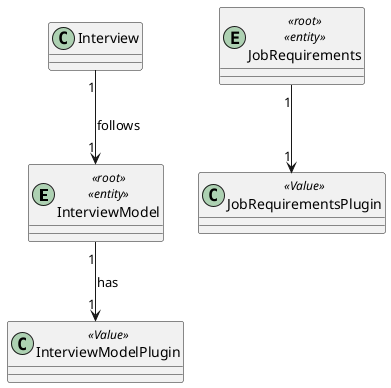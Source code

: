 @startuml

entity InterviewModel<<root>> <<entity>> {

}

class InterviewModelPlugin <<Value>>{}

entity JobRequirements<<root>> <<entity>> {

     }

     class JobRequirementsPlugin<<Value>> {

     }

InterviewModel "1" --> "1" InterviewModelPlugin : has
Interview "1" --> "1" InterviewModel : follows
JobRequirements "1" --> "1" JobRequirementsPlugin

@enduml